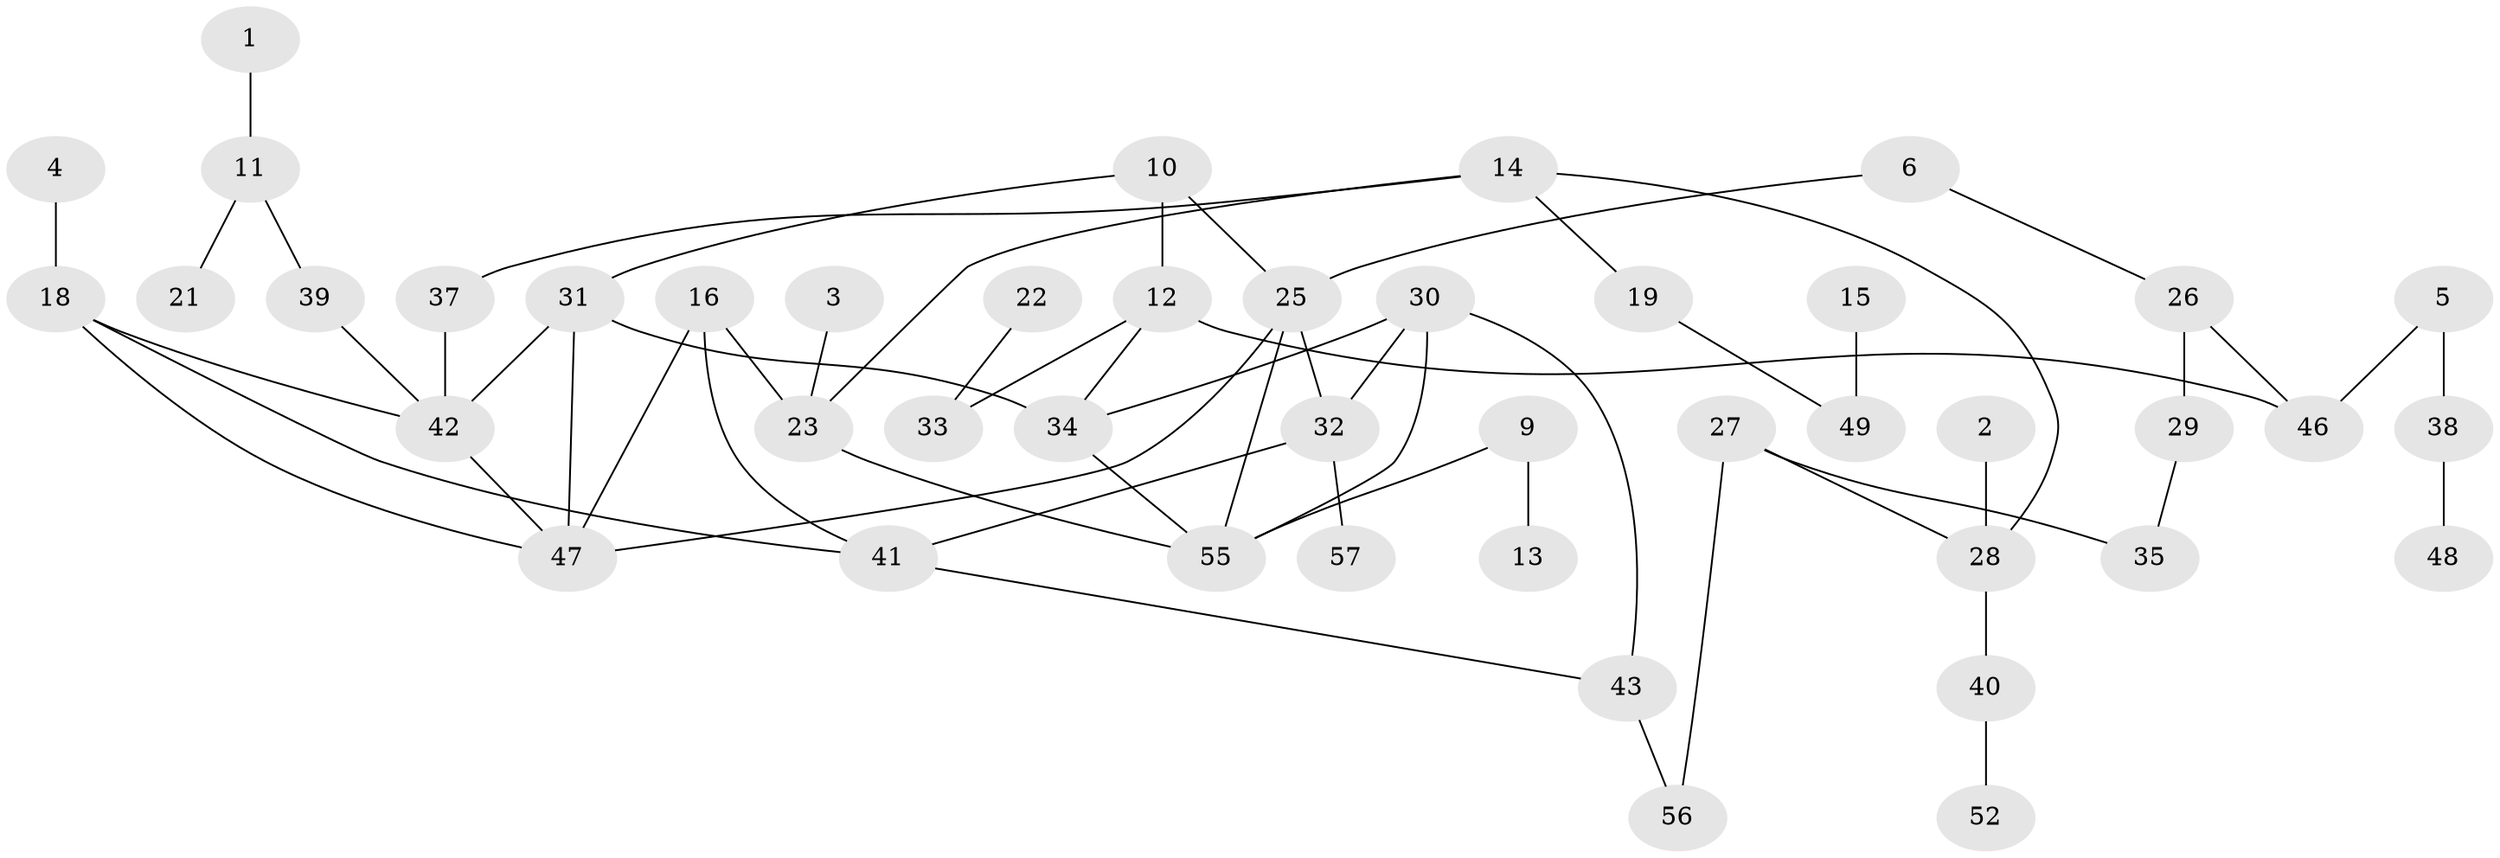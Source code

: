 // original degree distribution, {2: 0.3153153153153153, 1: 0.2702702702702703, 0: 0.10810810810810811, 3: 0.17117117117117117, 5: 0.04504504504504504, 4: 0.07207207207207207, 6: 0.018018018018018018}
// Generated by graph-tools (version 1.1) at 2025/33/03/09/25 02:33:26]
// undirected, 45 vertices, 59 edges
graph export_dot {
graph [start="1"]
  node [color=gray90,style=filled];
  1;
  2;
  3;
  4;
  5;
  6;
  9;
  10;
  11;
  12;
  13;
  14;
  15;
  16;
  18;
  19;
  21;
  22;
  23;
  25;
  26;
  27;
  28;
  29;
  30;
  31;
  32;
  33;
  34;
  35;
  37;
  38;
  39;
  40;
  41;
  42;
  43;
  46;
  47;
  48;
  49;
  52;
  55;
  56;
  57;
  1 -- 11 [weight=1.0];
  2 -- 28 [weight=1.0];
  3 -- 23 [weight=1.0];
  4 -- 18 [weight=1.0];
  5 -- 38 [weight=2.0];
  5 -- 46 [weight=1.0];
  6 -- 25 [weight=1.0];
  6 -- 26 [weight=1.0];
  9 -- 13 [weight=1.0];
  9 -- 55 [weight=1.0];
  10 -- 12 [weight=1.0];
  10 -- 25 [weight=1.0];
  10 -- 31 [weight=1.0];
  11 -- 21 [weight=1.0];
  11 -- 39 [weight=1.0];
  12 -- 33 [weight=2.0];
  12 -- 34 [weight=1.0];
  12 -- 46 [weight=1.0];
  14 -- 19 [weight=1.0];
  14 -- 23 [weight=1.0];
  14 -- 28 [weight=1.0];
  14 -- 37 [weight=1.0];
  15 -- 49 [weight=1.0];
  16 -- 23 [weight=2.0];
  16 -- 41 [weight=1.0];
  16 -- 47 [weight=1.0];
  18 -- 41 [weight=1.0];
  18 -- 42 [weight=1.0];
  18 -- 47 [weight=1.0];
  19 -- 49 [weight=1.0];
  22 -- 33 [weight=1.0];
  23 -- 55 [weight=1.0];
  25 -- 32 [weight=1.0];
  25 -- 47 [weight=1.0];
  25 -- 55 [weight=1.0];
  26 -- 29 [weight=1.0];
  26 -- 46 [weight=1.0];
  27 -- 28 [weight=1.0];
  27 -- 35 [weight=1.0];
  27 -- 56 [weight=1.0];
  28 -- 40 [weight=1.0];
  29 -- 35 [weight=1.0];
  30 -- 32 [weight=1.0];
  30 -- 34 [weight=1.0];
  30 -- 43 [weight=1.0];
  30 -- 55 [weight=1.0];
  31 -- 34 [weight=1.0];
  31 -- 42 [weight=1.0];
  31 -- 47 [weight=2.0];
  32 -- 41 [weight=1.0];
  32 -- 57 [weight=1.0];
  34 -- 55 [weight=1.0];
  37 -- 42 [weight=3.0];
  38 -- 48 [weight=1.0];
  39 -- 42 [weight=1.0];
  40 -- 52 [weight=1.0];
  41 -- 43 [weight=1.0];
  42 -- 47 [weight=1.0];
  43 -- 56 [weight=1.0];
}
